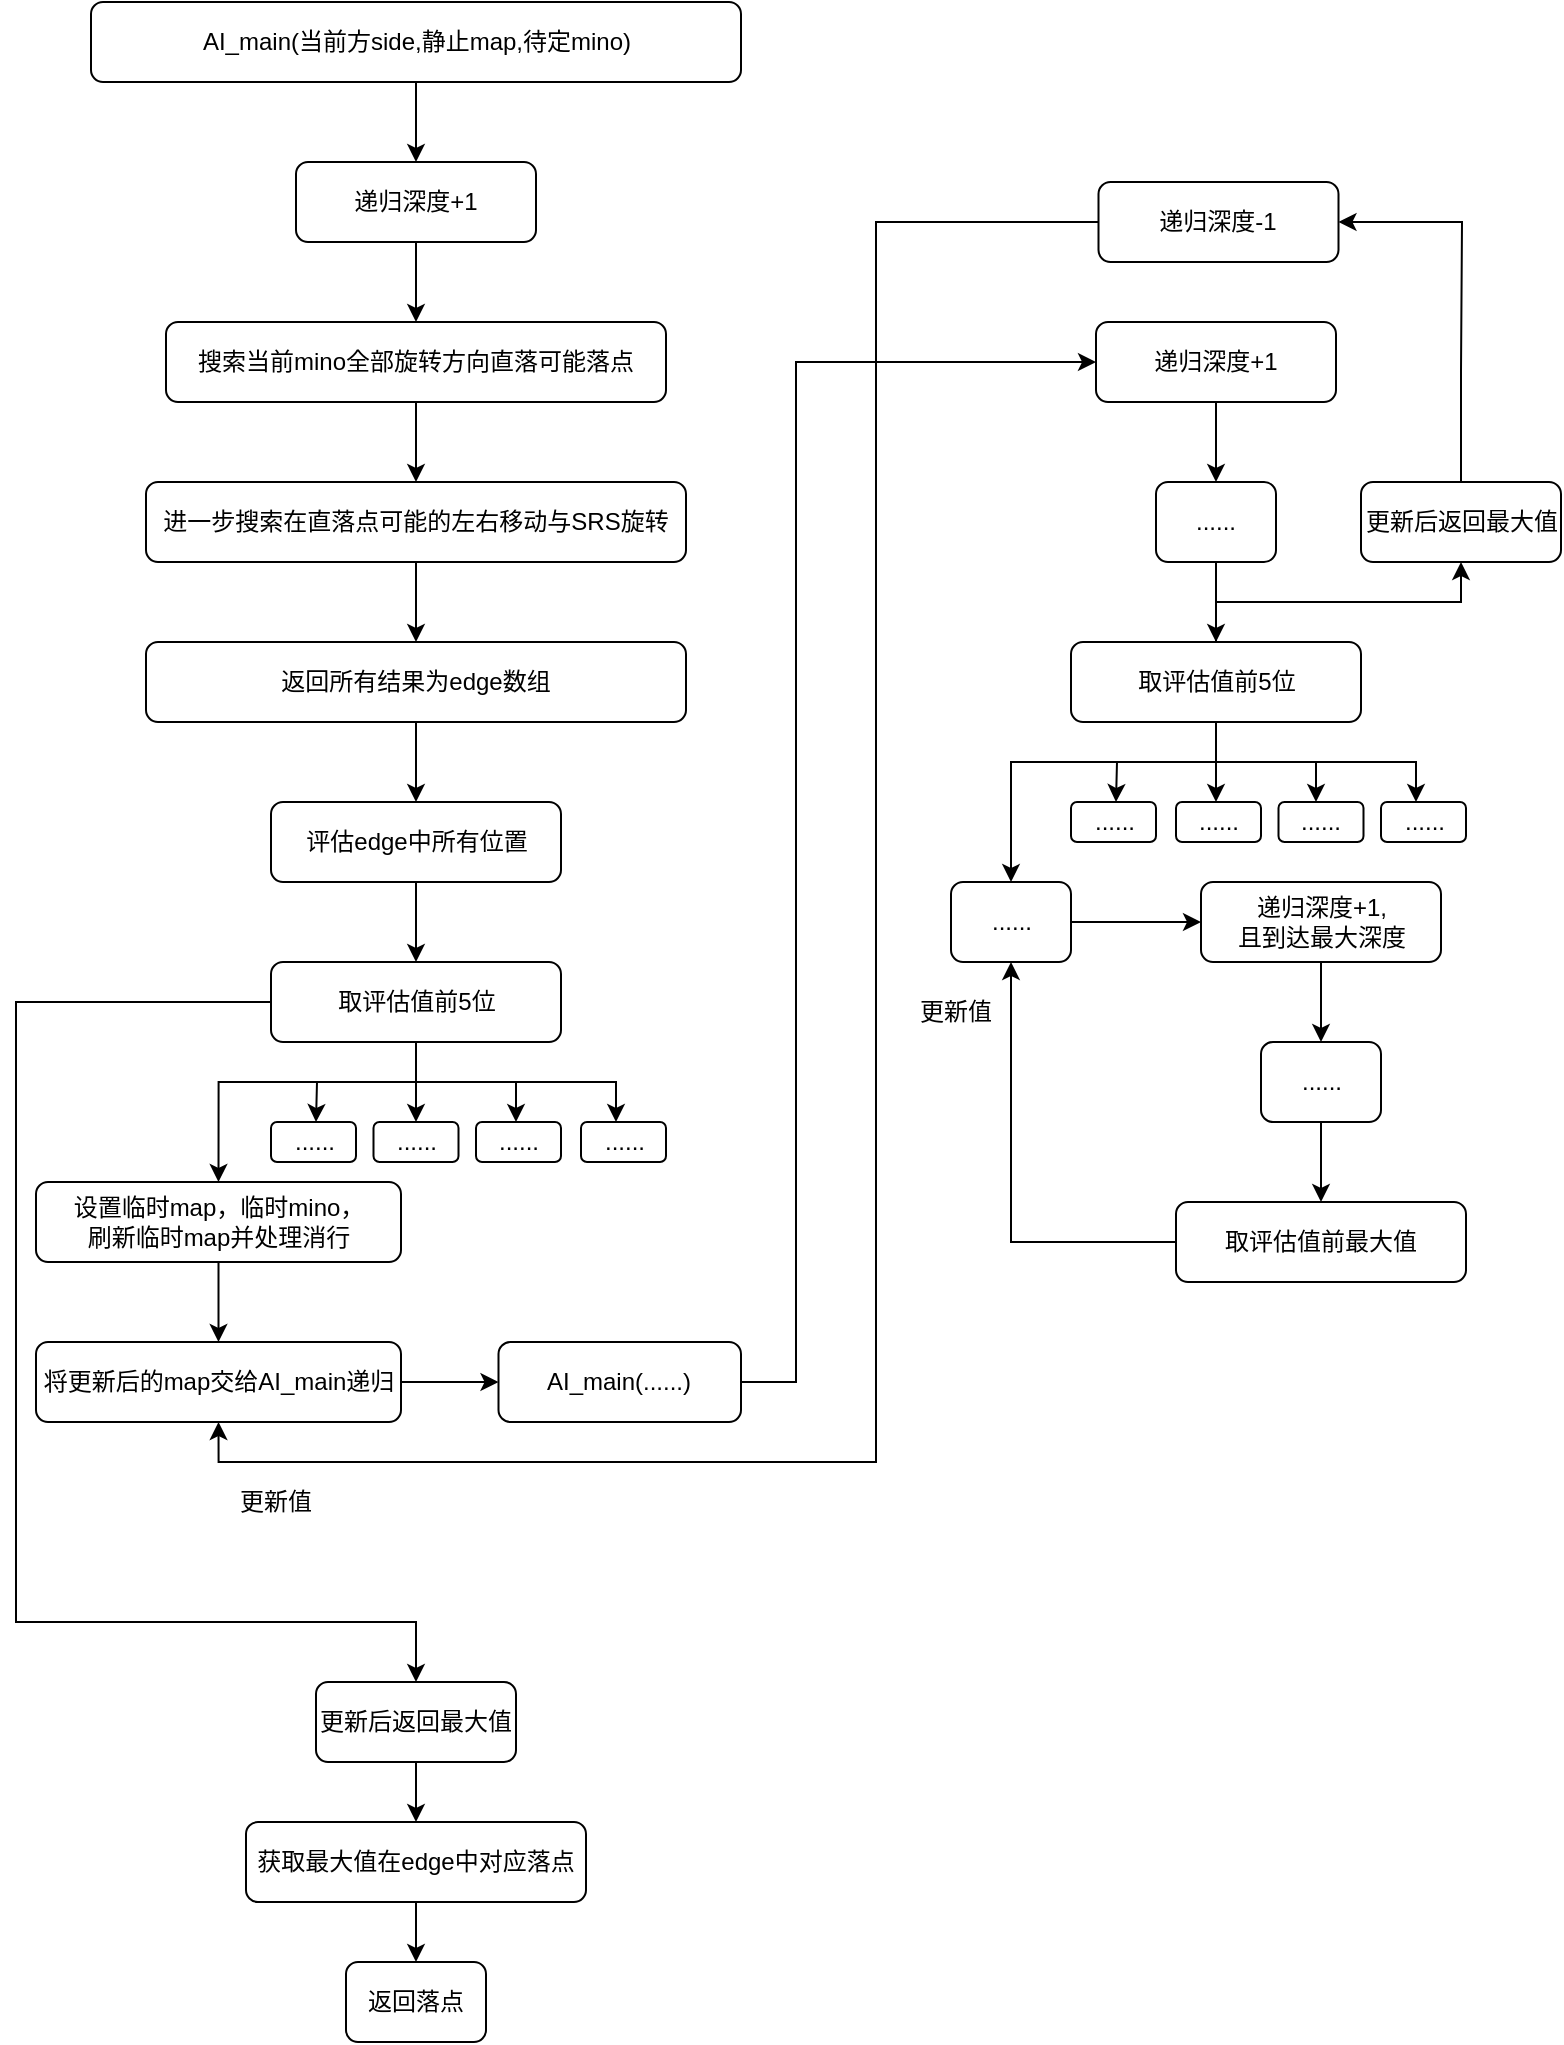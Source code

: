 <mxfile version="13.6.2" type="device"><diagram id="C5RBs43oDa-KdzZeNtuy" name="Page-1"><mxGraphModel dx="944" dy="956" grid="1" gridSize="10" guides="1" tooltips="1" connect="1" arrows="1" fold="1" page="1" pageScale="1" pageWidth="827" pageHeight="1169" math="0" shadow="0"><root><mxCell id="WIyWlLk6GJQsqaUBKTNV-0"/><mxCell id="WIyWlLk6GJQsqaUBKTNV-1" parent="WIyWlLk6GJQsqaUBKTNV-0"/><mxCell id="RNrQilvxKdS83UXJR83l-2" style="edgeStyle=orthogonalEdgeStyle;rounded=0;orthogonalLoop=1;jettySize=auto;html=1;entryX=0.5;entryY=0;entryDx=0;entryDy=0;" edge="1" parent="WIyWlLk6GJQsqaUBKTNV-1" source="WIyWlLk6GJQsqaUBKTNV-3" target="RNrQilvxKdS83UXJR83l-0"><mxGeometry relative="1" as="geometry"/></mxCell><mxCell id="WIyWlLk6GJQsqaUBKTNV-3" value="AI_main(当前方side,静止map,待定mino)" style="rounded=1;whiteSpace=wrap;html=1;fontSize=12;glass=0;strokeWidth=1;shadow=0;" parent="WIyWlLk6GJQsqaUBKTNV-1" vertex="1"><mxGeometry x="57.5" y="80" width="325" height="40" as="geometry"/></mxCell><mxCell id="RNrQilvxKdS83UXJR83l-4" style="edgeStyle=orthogonalEdgeStyle;rounded=0;orthogonalLoop=1;jettySize=auto;html=1;entryX=0.5;entryY=0;entryDx=0;entryDy=0;" edge="1" parent="WIyWlLk6GJQsqaUBKTNV-1" source="RNrQilvxKdS83UXJR83l-0" target="RNrQilvxKdS83UXJR83l-3"><mxGeometry relative="1" as="geometry"/></mxCell><mxCell id="RNrQilvxKdS83UXJR83l-0" value="递归深度+1" style="rounded=1;whiteSpace=wrap;html=1;" vertex="1" parent="WIyWlLk6GJQsqaUBKTNV-1"><mxGeometry x="160" y="160" width="120" height="40" as="geometry"/></mxCell><mxCell id="RNrQilvxKdS83UXJR83l-6" style="edgeStyle=orthogonalEdgeStyle;rounded=0;orthogonalLoop=1;jettySize=auto;html=1;entryX=0.5;entryY=0;entryDx=0;entryDy=0;" edge="1" parent="WIyWlLk6GJQsqaUBKTNV-1" source="RNrQilvxKdS83UXJR83l-3" target="RNrQilvxKdS83UXJR83l-5"><mxGeometry relative="1" as="geometry"/></mxCell><mxCell id="RNrQilvxKdS83UXJR83l-3" value="搜索当前mino全部旋转方向直落可能落点" style="rounded=1;whiteSpace=wrap;html=1;" vertex="1" parent="WIyWlLk6GJQsqaUBKTNV-1"><mxGeometry x="95" y="240" width="250" height="40" as="geometry"/></mxCell><mxCell id="RNrQilvxKdS83UXJR83l-9" style="edgeStyle=orthogonalEdgeStyle;rounded=0;orthogonalLoop=1;jettySize=auto;html=1;entryX=0.5;entryY=0;entryDx=0;entryDy=0;" edge="1" parent="WIyWlLk6GJQsqaUBKTNV-1" source="RNrQilvxKdS83UXJR83l-5" target="RNrQilvxKdS83UXJR83l-8"><mxGeometry relative="1" as="geometry"/></mxCell><mxCell id="RNrQilvxKdS83UXJR83l-5" value="进一步搜索在直落点可能的左右移动与SRS旋转" style="rounded=1;whiteSpace=wrap;html=1;" vertex="1" parent="WIyWlLk6GJQsqaUBKTNV-1"><mxGeometry x="85" y="320" width="270" height="40" as="geometry"/></mxCell><mxCell id="RNrQilvxKdS83UXJR83l-11" style="edgeStyle=orthogonalEdgeStyle;rounded=0;orthogonalLoop=1;jettySize=auto;html=1;entryX=0.5;entryY=0;entryDx=0;entryDy=0;" edge="1" parent="WIyWlLk6GJQsqaUBKTNV-1" source="RNrQilvxKdS83UXJR83l-8" target="RNrQilvxKdS83UXJR83l-10"><mxGeometry relative="1" as="geometry"/></mxCell><mxCell id="RNrQilvxKdS83UXJR83l-8" value="返回所有结果为edge数组" style="rounded=1;whiteSpace=wrap;html=1;" vertex="1" parent="WIyWlLk6GJQsqaUBKTNV-1"><mxGeometry x="85" y="400" width="270" height="40" as="geometry"/></mxCell><mxCell id="RNrQilvxKdS83UXJR83l-13" style="edgeStyle=orthogonalEdgeStyle;rounded=0;orthogonalLoop=1;jettySize=auto;html=1;entryX=0.5;entryY=0;entryDx=0;entryDy=0;" edge="1" parent="WIyWlLk6GJQsqaUBKTNV-1" source="RNrQilvxKdS83UXJR83l-10" target="RNrQilvxKdS83UXJR83l-12"><mxGeometry relative="1" as="geometry"/></mxCell><mxCell id="RNrQilvxKdS83UXJR83l-10" value="评估edge中所有位置" style="rounded=1;whiteSpace=wrap;html=1;" vertex="1" parent="WIyWlLk6GJQsqaUBKTNV-1"><mxGeometry x="147.5" y="480" width="145" height="40" as="geometry"/></mxCell><mxCell id="RNrQilvxKdS83UXJR83l-15" style="edgeStyle=orthogonalEdgeStyle;rounded=0;orthogonalLoop=1;jettySize=auto;html=1;entryX=0.5;entryY=0;entryDx=0;entryDy=0;" edge="1" parent="WIyWlLk6GJQsqaUBKTNV-1" source="RNrQilvxKdS83UXJR83l-12" target="RNrQilvxKdS83UXJR83l-14"><mxGeometry relative="1" as="geometry"><Array as="points"><mxPoint x="220" y="620"/><mxPoint x="121" y="620"/></Array></mxGeometry></mxCell><mxCell id="RNrQilvxKdS83UXJR83l-37" style="edgeStyle=orthogonalEdgeStyle;rounded=0;orthogonalLoop=1;jettySize=auto;html=1;" edge="1" parent="WIyWlLk6GJQsqaUBKTNV-1" source="RNrQilvxKdS83UXJR83l-12"><mxGeometry relative="1" as="geometry"><mxPoint x="220" y="640" as="targetPoint"/></mxGeometry></mxCell><mxCell id="RNrQilvxKdS83UXJR83l-38" style="edgeStyle=orthogonalEdgeStyle;rounded=0;orthogonalLoop=1;jettySize=auto;html=1;" edge="1" parent="WIyWlLk6GJQsqaUBKTNV-1" source="RNrQilvxKdS83UXJR83l-12"><mxGeometry relative="1" as="geometry"><mxPoint x="270" y="640" as="targetPoint"/><Array as="points"><mxPoint x="220" y="620"/><mxPoint x="270" y="620"/><mxPoint x="270" y="640"/></Array></mxGeometry></mxCell><mxCell id="RNrQilvxKdS83UXJR83l-39" style="edgeStyle=orthogonalEdgeStyle;rounded=0;orthogonalLoop=1;jettySize=auto;html=1;" edge="1" parent="WIyWlLk6GJQsqaUBKTNV-1" source="RNrQilvxKdS83UXJR83l-12"><mxGeometry relative="1" as="geometry"><mxPoint x="320" y="640" as="targetPoint"/><Array as="points"><mxPoint x="220" y="620"/><mxPoint x="320" y="620"/><mxPoint x="320" y="640"/></Array></mxGeometry></mxCell><mxCell id="RNrQilvxKdS83UXJR83l-40" style="edgeStyle=orthogonalEdgeStyle;rounded=0;orthogonalLoop=1;jettySize=auto;html=1;" edge="1" parent="WIyWlLk6GJQsqaUBKTNV-1" source="RNrQilvxKdS83UXJR83l-12"><mxGeometry relative="1" as="geometry"><mxPoint x="170" y="640" as="targetPoint"/></mxGeometry></mxCell><mxCell id="RNrQilvxKdS83UXJR83l-80" style="edgeStyle=orthogonalEdgeStyle;rounded=0;orthogonalLoop=1;jettySize=auto;html=1;entryX=0.5;entryY=0;entryDx=0;entryDy=0;" edge="1" parent="WIyWlLk6GJQsqaUBKTNV-1" source="RNrQilvxKdS83UXJR83l-12" target="RNrQilvxKdS83UXJR83l-75"><mxGeometry relative="1" as="geometry"><Array as="points"><mxPoint x="20" y="580"/><mxPoint x="20" y="890"/></Array></mxGeometry></mxCell><mxCell id="RNrQilvxKdS83UXJR83l-12" value="取评估值前5位" style="rounded=1;whiteSpace=wrap;html=1;" vertex="1" parent="WIyWlLk6GJQsqaUBKTNV-1"><mxGeometry x="147.5" y="560" width="145" height="40" as="geometry"/></mxCell><mxCell id="RNrQilvxKdS83UXJR83l-17" style="edgeStyle=orthogonalEdgeStyle;rounded=0;orthogonalLoop=1;jettySize=auto;html=1;entryX=0.5;entryY=0;entryDx=0;entryDy=0;" edge="1" parent="WIyWlLk6GJQsqaUBKTNV-1" source="RNrQilvxKdS83UXJR83l-14" target="RNrQilvxKdS83UXJR83l-16"><mxGeometry relative="1" as="geometry"/></mxCell><mxCell id="RNrQilvxKdS83UXJR83l-14" value="设置临时map，临时mino，&lt;br&gt;刷新临时map并处理消行" style="rounded=1;whiteSpace=wrap;html=1;" vertex="1" parent="WIyWlLk6GJQsqaUBKTNV-1"><mxGeometry x="30" y="670" width="182.5" height="40" as="geometry"/></mxCell><mxCell id="RNrQilvxKdS83UXJR83l-87" value="" style="edgeStyle=orthogonalEdgeStyle;rounded=0;orthogonalLoop=1;jettySize=auto;html=1;" edge="1" parent="WIyWlLk6GJQsqaUBKTNV-1" source="RNrQilvxKdS83UXJR83l-16" target="RNrQilvxKdS83UXJR83l-86"><mxGeometry relative="1" as="geometry"/></mxCell><mxCell id="RNrQilvxKdS83UXJR83l-16" value="将更新后的map交给AI_main递归" style="rounded=1;whiteSpace=wrap;html=1;" vertex="1" parent="WIyWlLk6GJQsqaUBKTNV-1"><mxGeometry x="30" y="750" width="182.5" height="40" as="geometry"/></mxCell><mxCell id="RNrQilvxKdS83UXJR83l-18" style="edgeStyle=orthogonalEdgeStyle;rounded=0;orthogonalLoop=1;jettySize=auto;html=1;entryX=0.5;entryY=0;entryDx=0;entryDy=0;" edge="1" parent="WIyWlLk6GJQsqaUBKTNV-1" source="RNrQilvxKdS83UXJR83l-19" target="RNrQilvxKdS83UXJR83l-21"><mxGeometry relative="1" as="geometry"/></mxCell><mxCell id="RNrQilvxKdS83UXJR83l-19" value="递归深度+1" style="rounded=1;whiteSpace=wrap;html=1;" vertex="1" parent="WIyWlLk6GJQsqaUBKTNV-1"><mxGeometry x="560" y="240" width="120" height="40" as="geometry"/></mxCell><mxCell id="RNrQilvxKdS83UXJR83l-20" style="edgeStyle=orthogonalEdgeStyle;rounded=0;orthogonalLoop=1;jettySize=auto;html=1;entryX=0.5;entryY=0;entryDx=0;entryDy=0;" edge="1" parent="WIyWlLk6GJQsqaUBKTNV-1" source="RNrQilvxKdS83UXJR83l-21"><mxGeometry relative="1" as="geometry"><mxPoint x="620" y="400" as="targetPoint"/></mxGeometry></mxCell><mxCell id="RNrQilvxKdS83UXJR83l-21" value="......" style="rounded=1;whiteSpace=wrap;html=1;" vertex="1" parent="WIyWlLk6GJQsqaUBKTNV-1"><mxGeometry x="590" y="320" width="60" height="40" as="geometry"/></mxCell><mxCell id="RNrQilvxKdS83UXJR83l-42" style="edgeStyle=orthogonalEdgeStyle;rounded=0;orthogonalLoop=1;jettySize=auto;html=1;" edge="1" parent="WIyWlLk6GJQsqaUBKTNV-1" source="RNrQilvxKdS83UXJR83l-46"><mxGeometry relative="1" as="geometry"><mxPoint x="620" y="480" as="targetPoint"/></mxGeometry></mxCell><mxCell id="RNrQilvxKdS83UXJR83l-43" style="edgeStyle=orthogonalEdgeStyle;rounded=0;orthogonalLoop=1;jettySize=auto;html=1;" edge="1" parent="WIyWlLk6GJQsqaUBKTNV-1" source="RNrQilvxKdS83UXJR83l-46"><mxGeometry relative="1" as="geometry"><mxPoint x="670" y="480" as="targetPoint"/><Array as="points"><mxPoint x="620" y="460"/><mxPoint x="670" y="460"/><mxPoint x="670" y="480"/></Array></mxGeometry></mxCell><mxCell id="RNrQilvxKdS83UXJR83l-44" style="edgeStyle=orthogonalEdgeStyle;rounded=0;orthogonalLoop=1;jettySize=auto;html=1;" edge="1" parent="WIyWlLk6GJQsqaUBKTNV-1" source="RNrQilvxKdS83UXJR83l-46"><mxGeometry relative="1" as="geometry"><mxPoint x="720" y="480" as="targetPoint"/><Array as="points"><mxPoint x="620" y="460"/><mxPoint x="720" y="460"/><mxPoint x="720" y="480"/></Array></mxGeometry></mxCell><mxCell id="RNrQilvxKdS83UXJR83l-45" style="edgeStyle=orthogonalEdgeStyle;rounded=0;orthogonalLoop=1;jettySize=auto;html=1;" edge="1" parent="WIyWlLk6GJQsqaUBKTNV-1" source="RNrQilvxKdS83UXJR83l-46"><mxGeometry relative="1" as="geometry"><mxPoint x="570" y="480" as="targetPoint"/></mxGeometry></mxCell><mxCell id="RNrQilvxKdS83UXJR83l-48" style="edgeStyle=orthogonalEdgeStyle;rounded=0;orthogonalLoop=1;jettySize=auto;html=1;entryX=0.5;entryY=0;entryDx=0;entryDy=0;" edge="1" parent="WIyWlLk6GJQsqaUBKTNV-1" source="RNrQilvxKdS83UXJR83l-46" target="RNrQilvxKdS83UXJR83l-47"><mxGeometry relative="1" as="geometry"><Array as="points"><mxPoint x="620" y="460"/><mxPoint x="518" y="460"/></Array></mxGeometry></mxCell><mxCell id="RNrQilvxKdS83UXJR83l-69" style="edgeStyle=orthogonalEdgeStyle;rounded=0;orthogonalLoop=1;jettySize=auto;html=1;entryX=0.5;entryY=1;entryDx=0;entryDy=0;" edge="1" parent="WIyWlLk6GJQsqaUBKTNV-1" source="RNrQilvxKdS83UXJR83l-46" target="RNrQilvxKdS83UXJR83l-68"><mxGeometry relative="1" as="geometry"/></mxCell><mxCell id="RNrQilvxKdS83UXJR83l-46" value="取评估值前5位" style="rounded=1;whiteSpace=wrap;html=1;" vertex="1" parent="WIyWlLk6GJQsqaUBKTNV-1"><mxGeometry x="547.5" y="400" width="145" height="40" as="geometry"/></mxCell><mxCell id="RNrQilvxKdS83UXJR83l-60" style="edgeStyle=orthogonalEdgeStyle;rounded=0;orthogonalLoop=1;jettySize=auto;html=1;entryX=0;entryY=0.5;entryDx=0;entryDy=0;" edge="1" parent="WIyWlLk6GJQsqaUBKTNV-1" source="RNrQilvxKdS83UXJR83l-47" target="RNrQilvxKdS83UXJR83l-50"><mxGeometry relative="1" as="geometry"/></mxCell><mxCell id="RNrQilvxKdS83UXJR83l-47" value="......" style="rounded=1;whiteSpace=wrap;html=1;" vertex="1" parent="WIyWlLk6GJQsqaUBKTNV-1"><mxGeometry x="487.5" y="520" width="60" height="40" as="geometry"/></mxCell><mxCell id="RNrQilvxKdS83UXJR83l-49" style="edgeStyle=orthogonalEdgeStyle;rounded=0;orthogonalLoop=1;jettySize=auto;html=1;entryX=0.5;entryY=0;entryDx=0;entryDy=0;" edge="1" parent="WIyWlLk6GJQsqaUBKTNV-1" source="RNrQilvxKdS83UXJR83l-50" target="RNrQilvxKdS83UXJR83l-52"><mxGeometry relative="1" as="geometry"/></mxCell><mxCell id="RNrQilvxKdS83UXJR83l-50" value="递归深度+1,&lt;br&gt;且到达最大深度" style="rounded=1;whiteSpace=wrap;html=1;" vertex="1" parent="WIyWlLk6GJQsqaUBKTNV-1"><mxGeometry x="612.5" y="520" width="120" height="40" as="geometry"/></mxCell><mxCell id="RNrQilvxKdS83UXJR83l-51" style="edgeStyle=orthogonalEdgeStyle;rounded=0;orthogonalLoop=1;jettySize=auto;html=1;entryX=0.5;entryY=0;entryDx=0;entryDy=0;" edge="1" parent="WIyWlLk6GJQsqaUBKTNV-1" source="RNrQilvxKdS83UXJR83l-52"><mxGeometry relative="1" as="geometry"><mxPoint x="672.5" y="680" as="targetPoint"/></mxGeometry></mxCell><mxCell id="RNrQilvxKdS83UXJR83l-52" value="......" style="rounded=1;whiteSpace=wrap;html=1;" vertex="1" parent="WIyWlLk6GJQsqaUBKTNV-1"><mxGeometry x="642.5" y="600" width="60" height="40" as="geometry"/></mxCell><mxCell id="RNrQilvxKdS83UXJR83l-61" style="edgeStyle=orthogonalEdgeStyle;rounded=0;orthogonalLoop=1;jettySize=auto;html=1;entryX=0.5;entryY=1;entryDx=0;entryDy=0;" edge="1" parent="WIyWlLk6GJQsqaUBKTNV-1" source="RNrQilvxKdS83UXJR83l-58" target="RNrQilvxKdS83UXJR83l-47"><mxGeometry relative="1" as="geometry"/></mxCell><mxCell id="RNrQilvxKdS83UXJR83l-58" value="取评估值前最大值" style="rounded=1;whiteSpace=wrap;html=1;" vertex="1" parent="WIyWlLk6GJQsqaUBKTNV-1"><mxGeometry x="600" y="680" width="145" height="40" as="geometry"/></mxCell><mxCell id="RNrQilvxKdS83UXJR83l-62" value="......" style="rounded=1;whiteSpace=wrap;html=1;" vertex="1" parent="WIyWlLk6GJQsqaUBKTNV-1"><mxGeometry x="547.5" y="480" width="42.5" height="20" as="geometry"/></mxCell><mxCell id="RNrQilvxKdS83UXJR83l-63" value="......" style="rounded=1;whiteSpace=wrap;html=1;" vertex="1" parent="WIyWlLk6GJQsqaUBKTNV-1"><mxGeometry x="600" y="480" width="42.5" height="20" as="geometry"/></mxCell><mxCell id="RNrQilvxKdS83UXJR83l-64" value="......" style="rounded=1;whiteSpace=wrap;html=1;" vertex="1" parent="WIyWlLk6GJQsqaUBKTNV-1"><mxGeometry x="651.25" y="480" width="42.5" height="20" as="geometry"/></mxCell><mxCell id="RNrQilvxKdS83UXJR83l-65" value="......" style="rounded=1;whiteSpace=wrap;html=1;" vertex="1" parent="WIyWlLk6GJQsqaUBKTNV-1"><mxGeometry x="702.5" y="480" width="42.5" height="20" as="geometry"/></mxCell><mxCell id="RNrQilvxKdS83UXJR83l-66" value="更新值" style="text;html=1;strokeColor=none;fillColor=none;align=center;verticalAlign=middle;whiteSpace=wrap;rounded=0;" vertex="1" parent="WIyWlLk6GJQsqaUBKTNV-1"><mxGeometry x="470" y="575" width="40" height="20" as="geometry"/></mxCell><mxCell id="RNrQilvxKdS83UXJR83l-72" style="edgeStyle=orthogonalEdgeStyle;rounded=0;orthogonalLoop=1;jettySize=auto;html=1;entryX=1;entryY=0.5;entryDx=0;entryDy=0;" edge="1" parent="WIyWlLk6GJQsqaUBKTNV-1" source="RNrQilvxKdS83UXJR83l-68" target="RNrQilvxKdS83UXJR83l-71"><mxGeometry relative="1" as="geometry"><Array as="points"><mxPoint x="743" y="265"/><mxPoint x="743" y="190"/></Array></mxGeometry></mxCell><mxCell id="RNrQilvxKdS83UXJR83l-68" value="更新后返回最大值" style="rounded=1;whiteSpace=wrap;html=1;" vertex="1" parent="WIyWlLk6GJQsqaUBKTNV-1"><mxGeometry x="692.5" y="320" width="100" height="40" as="geometry"/></mxCell><mxCell id="RNrQilvxKdS83UXJR83l-73" style="edgeStyle=orthogonalEdgeStyle;rounded=0;orthogonalLoop=1;jettySize=auto;html=1;entryX=0.5;entryY=1;entryDx=0;entryDy=0;" edge="1" parent="WIyWlLk6GJQsqaUBKTNV-1" source="RNrQilvxKdS83UXJR83l-71" target="RNrQilvxKdS83UXJR83l-16"><mxGeometry relative="1" as="geometry"><Array as="points"><mxPoint x="450" y="190"/><mxPoint x="450" y="810"/><mxPoint x="121" y="810"/></Array></mxGeometry></mxCell><mxCell id="RNrQilvxKdS83UXJR83l-71" value="递归深度-1" style="rounded=1;whiteSpace=wrap;html=1;" vertex="1" parent="WIyWlLk6GJQsqaUBKTNV-1"><mxGeometry x="561.25" y="170" width="120" height="40" as="geometry"/></mxCell><mxCell id="RNrQilvxKdS83UXJR83l-74" value="更新值" style="text;html=1;strokeColor=none;fillColor=none;align=center;verticalAlign=middle;whiteSpace=wrap;rounded=0;" vertex="1" parent="WIyWlLk6GJQsqaUBKTNV-1"><mxGeometry x="130" y="820" width="40" height="20" as="geometry"/></mxCell><mxCell id="RNrQilvxKdS83UXJR83l-83" value="" style="edgeStyle=orthogonalEdgeStyle;rounded=0;orthogonalLoop=1;jettySize=auto;html=1;" edge="1" parent="WIyWlLk6GJQsqaUBKTNV-1" source="RNrQilvxKdS83UXJR83l-75" target="RNrQilvxKdS83UXJR83l-81"><mxGeometry relative="1" as="geometry"/></mxCell><mxCell id="RNrQilvxKdS83UXJR83l-75" value="更新后返回最大值" style="rounded=1;whiteSpace=wrap;html=1;" vertex="1" parent="WIyWlLk6GJQsqaUBKTNV-1"><mxGeometry x="170" y="920" width="100" height="40" as="geometry"/></mxCell><mxCell id="RNrQilvxKdS83UXJR83l-76" value="......" style="rounded=1;whiteSpace=wrap;html=1;" vertex="1" parent="WIyWlLk6GJQsqaUBKTNV-1"><mxGeometry x="147.5" y="640" width="42.5" height="20" as="geometry"/></mxCell><mxCell id="RNrQilvxKdS83UXJR83l-77" value="......" style="rounded=1;whiteSpace=wrap;html=1;" vertex="1" parent="WIyWlLk6GJQsqaUBKTNV-1"><mxGeometry x="198.75" y="640" width="42.5" height="20" as="geometry"/></mxCell><mxCell id="RNrQilvxKdS83UXJR83l-78" value="......" style="rounded=1;whiteSpace=wrap;html=1;" vertex="1" parent="WIyWlLk6GJQsqaUBKTNV-1"><mxGeometry x="250" y="640" width="42.5" height="20" as="geometry"/></mxCell><mxCell id="RNrQilvxKdS83UXJR83l-79" value="......" style="rounded=1;whiteSpace=wrap;html=1;" vertex="1" parent="WIyWlLk6GJQsqaUBKTNV-1"><mxGeometry x="302.5" y="640" width="42.5" height="20" as="geometry"/></mxCell><mxCell id="RNrQilvxKdS83UXJR83l-85" value="" style="edgeStyle=orthogonalEdgeStyle;rounded=0;orthogonalLoop=1;jettySize=auto;html=1;" edge="1" parent="WIyWlLk6GJQsqaUBKTNV-1" source="RNrQilvxKdS83UXJR83l-81" target="RNrQilvxKdS83UXJR83l-84"><mxGeometry relative="1" as="geometry"/></mxCell><mxCell id="RNrQilvxKdS83UXJR83l-81" value="获取最大值在edge中对应落点" style="rounded=1;whiteSpace=wrap;html=1;" vertex="1" parent="WIyWlLk6GJQsqaUBKTNV-1"><mxGeometry x="135" y="990" width="170" height="40" as="geometry"/></mxCell><mxCell id="RNrQilvxKdS83UXJR83l-84" value="返回落点" style="rounded=1;whiteSpace=wrap;html=1;" vertex="1" parent="WIyWlLk6GJQsqaUBKTNV-1"><mxGeometry x="185" y="1060" width="70" height="40" as="geometry"/></mxCell><mxCell id="RNrQilvxKdS83UXJR83l-88" style="edgeStyle=orthogonalEdgeStyle;rounded=0;orthogonalLoop=1;jettySize=auto;html=1;entryX=0;entryY=0.5;entryDx=0;entryDy=0;" edge="1" parent="WIyWlLk6GJQsqaUBKTNV-1" source="RNrQilvxKdS83UXJR83l-86" target="RNrQilvxKdS83UXJR83l-19"><mxGeometry relative="1" as="geometry"><Array as="points"><mxPoint x="410" y="770"/><mxPoint x="410" y="260"/></Array></mxGeometry></mxCell><mxCell id="RNrQilvxKdS83UXJR83l-86" value="AI_main(......)" style="rounded=1;whiteSpace=wrap;html=1;fontSize=12;glass=0;strokeWidth=1;shadow=0;" vertex="1" parent="WIyWlLk6GJQsqaUBKTNV-1"><mxGeometry x="261.25" y="750" width="121.25" height="40" as="geometry"/></mxCell></root></mxGraphModel></diagram></mxfile>